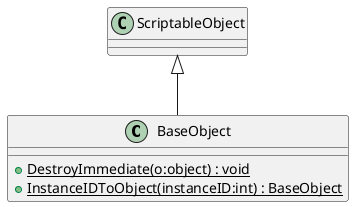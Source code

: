 @startuml
class BaseObject {
    + {static} DestroyImmediate(o:object) : void
    + {static} InstanceIDToObject(instanceID:int) : BaseObject
}
ScriptableObject <|-- BaseObject
@enduml
